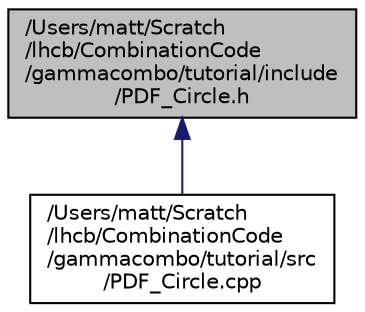digraph "/Users/matt/Scratch/lhcb/CombinationCode/gammacombo/tutorial/include/PDF_Circle.h"
{
  edge [fontname="Helvetica",fontsize="10",labelfontname="Helvetica",labelfontsize="10"];
  node [fontname="Helvetica",fontsize="10",shape=record];
  Node60 [label="/Users/matt/Scratch\l/lhcb/CombinationCode\l/gammacombo/tutorial/include\l/PDF_Circle.h",height=0.2,width=0.4,color="black", fillcolor="grey75", style="filled", fontcolor="black"];
  Node60 -> Node61 [dir="back",color="midnightblue",fontsize="10",style="solid",fontname="Helvetica"];
  Node61 [label="/Users/matt/Scratch\l/lhcb/CombinationCode\l/gammacombo/tutorial/src\l/PDF_Circle.cpp",height=0.2,width=0.4,color="black", fillcolor="white", style="filled",URL="$_p_d_f___circle_8cpp.html"];
}
